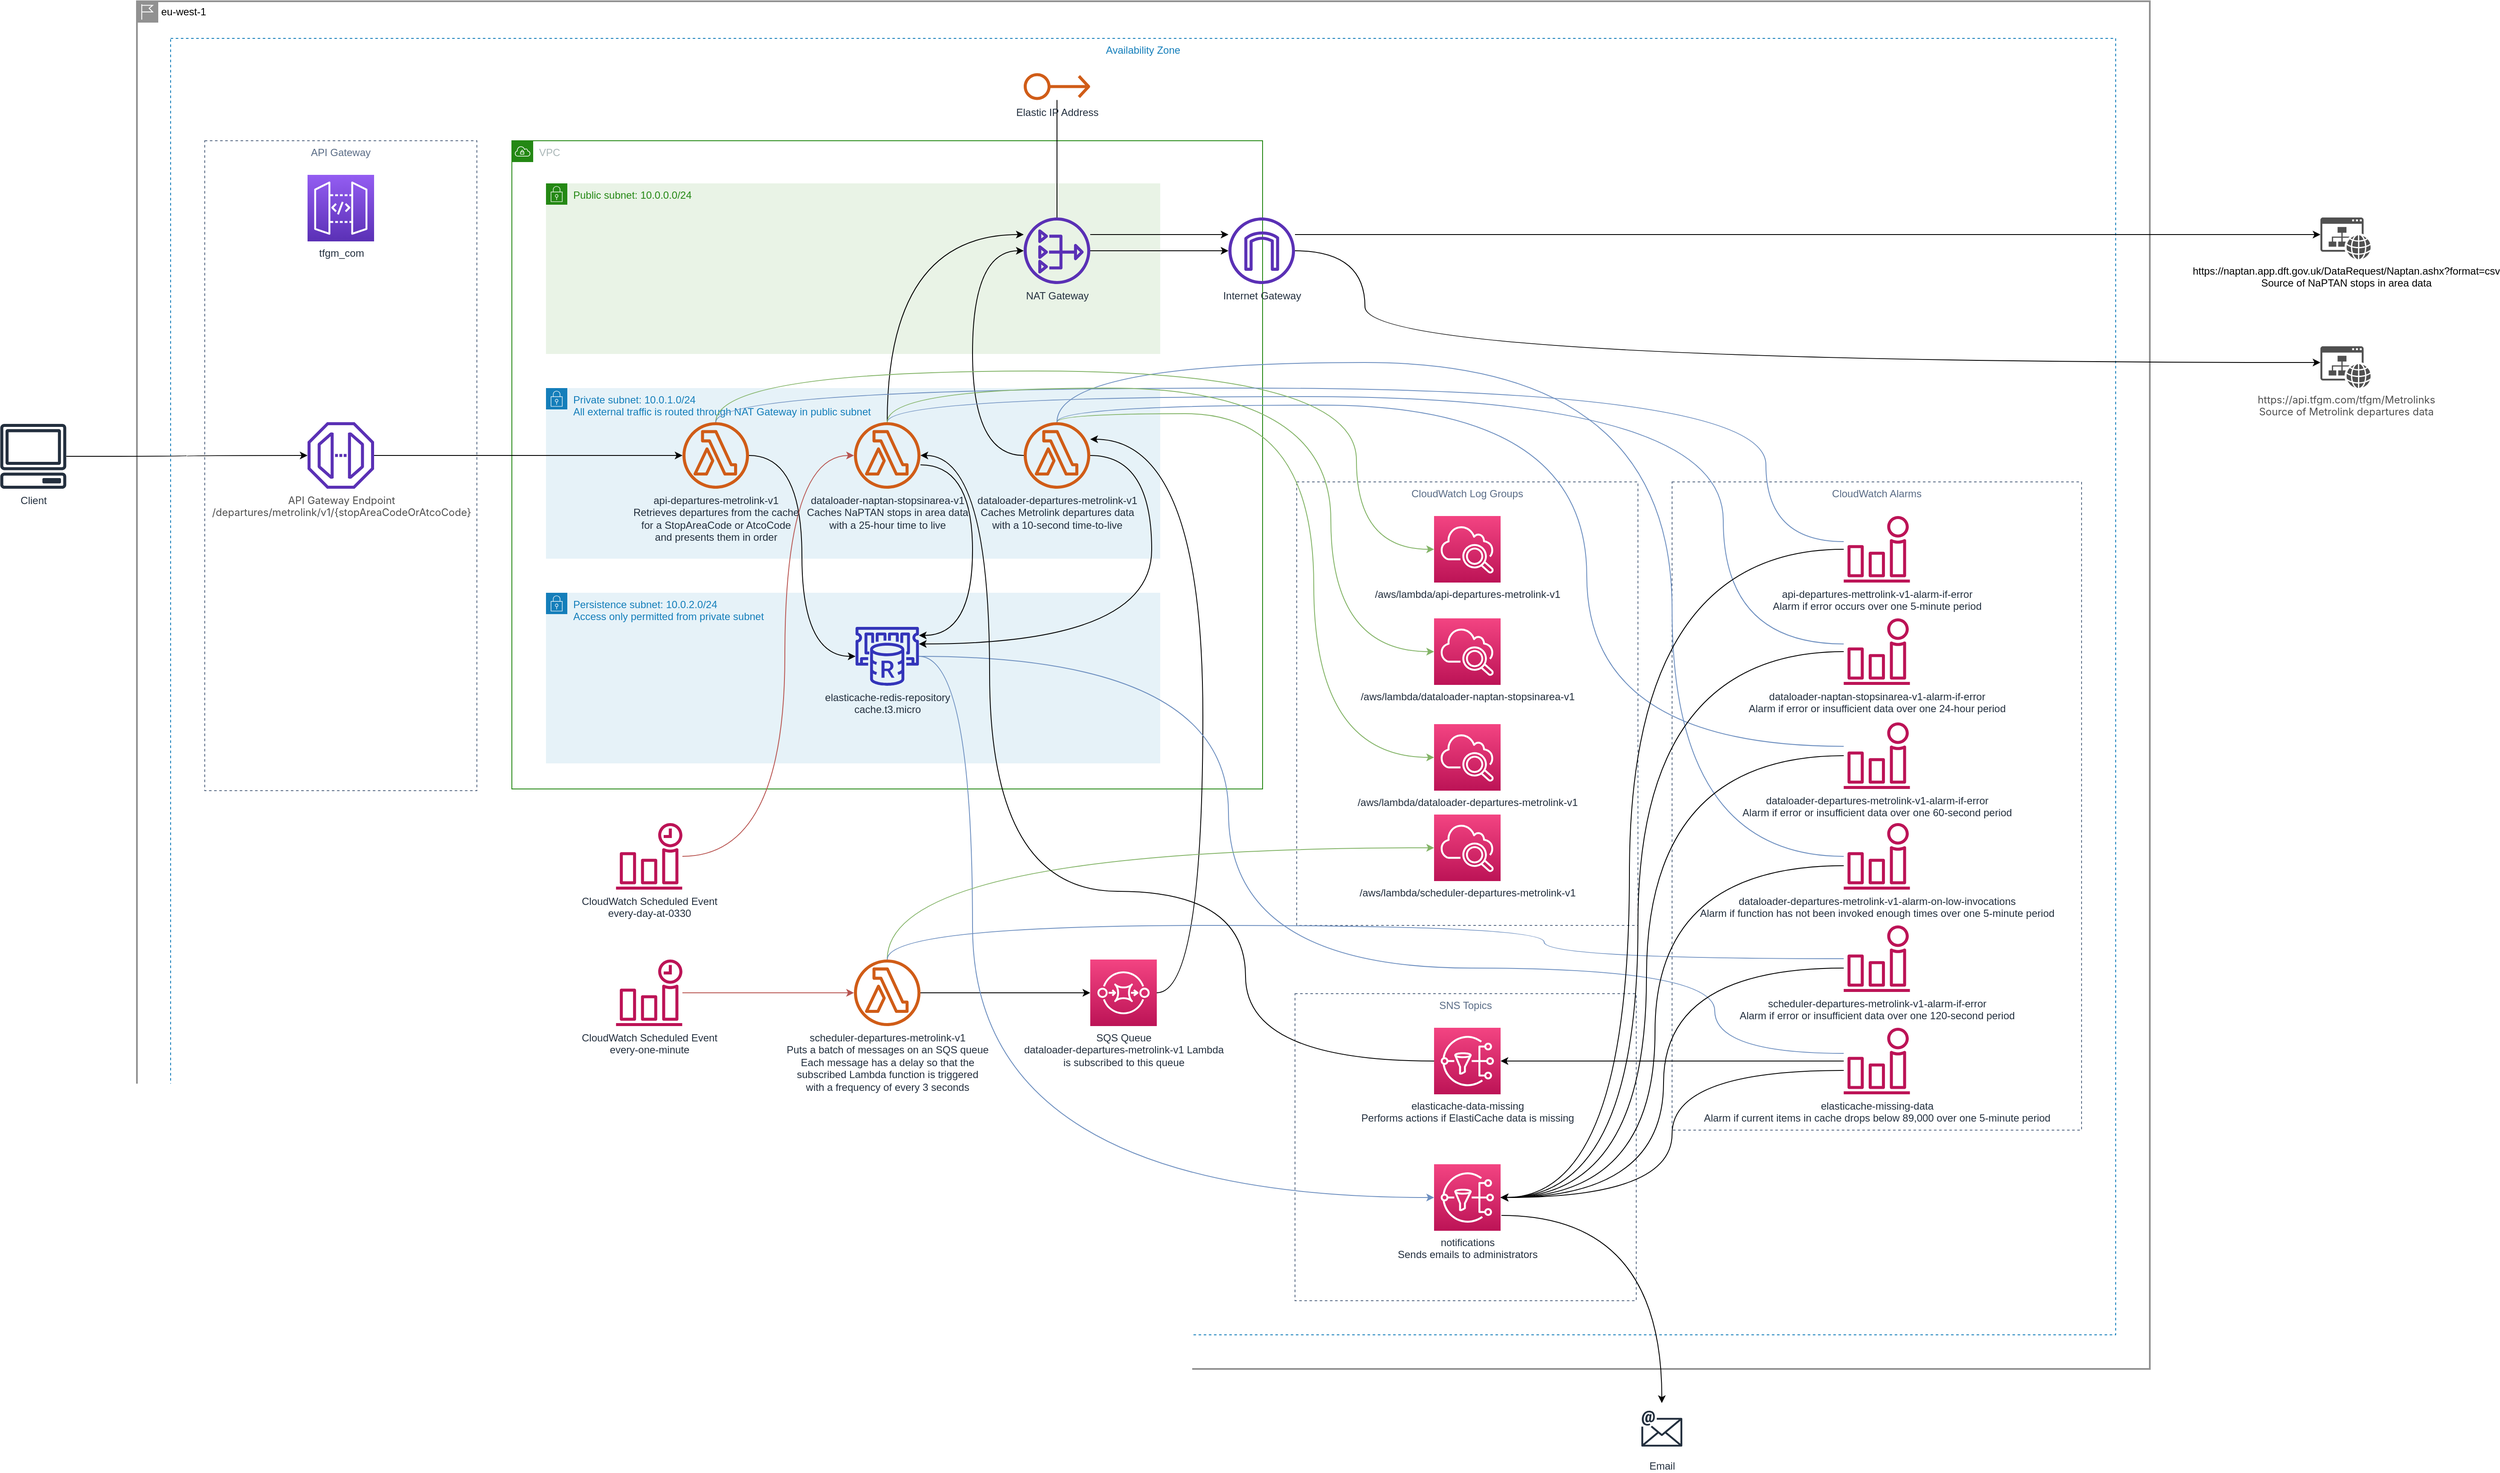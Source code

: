 <mxfile version="14.5.1" type="device"><diagram id="eY77SnXUUZMTah6plZfZ" name="Page-1"><mxGraphModel dx="2596" dy="1640" grid="1" gridSize="10" guides="1" tooltips="1" connect="1" arrows="1" fold="1" page="1" pageScale="1" pageWidth="3300" pageHeight="4681" math="0" shadow="0"><root><mxCell id="0"/><mxCell id="1" parent="0"/><mxCell id="A-VF0CXPQUyqR3SN0NTs-31" value="eu-west-1" style="shape=mxgraph.ibm.box;prType=region;fontStyle=0;verticalAlign=top;align=left;spacingLeft=32;spacingTop=4;fillColor=none;rounded=0;whiteSpace=wrap;html=1;strokeColor=#919191;strokeWidth=2;dashed=0;container=1;spacing=-4;collapsible=0;expand=0;recursiveResize=0;" parent="1" vertex="1"><mxGeometry x="240.5" y="116.5" width="2359.5" height="1603.5" as="geometry"/></mxCell><mxCell id="A-VF0CXPQUyqR3SN0NTs-30" value="Availability Zone" style="fillColor=none;strokeColor=#147EBA;dashed=1;verticalAlign=top;fontStyle=0;fontColor=#147EBA;" parent="1" vertex="1"><mxGeometry x="280" y="160" width="2280" height="1520" as="geometry"/></mxCell><mxCell id="A-VF0CXPQUyqR3SN0NTs-12" value="SNS Topics" style="fillColor=none;strokeColor=#5A6C86;dashed=1;verticalAlign=top;fontStyle=0;fontColor=#5A6C86;" parent="1" vertex="1"><mxGeometry x="1598" y="1280" width="400" height="360" as="geometry"/></mxCell><mxCell id="A-VF0CXPQUyqR3SN0NTs-2" value="CloudWatch Alarms" style="fillColor=none;strokeColor=#5A6C86;dashed=1;verticalAlign=top;fontStyle=0;fontColor=#5A6C86;" parent="1" vertex="1"><mxGeometry x="2040" y="680" width="480" height="760" as="geometry"/></mxCell><mxCell id="w4c0toQWABeiGd1K06Dc-50" value="CloudWatch Log Groups" style="fillColor=none;strokeColor=#5A6C86;dashed=1;verticalAlign=top;fontStyle=0;fontColor=#5A6C86;" parent="1" vertex="1"><mxGeometry x="1600" y="680" width="400" height="520" as="geometry"/></mxCell><mxCell id="w4c0toQWABeiGd1K06Dc-1" value="VPC" style="points=[[0,0],[0.25,0],[0.5,0],[0.75,0],[1,0],[1,0.25],[1,0.5],[1,0.75],[1,1],[0.75,1],[0.5,1],[0.25,1],[0,1],[0,0.75],[0,0.5],[0,0.25]];outlineConnect=0;gradientColor=none;html=1;whiteSpace=wrap;fontSize=12;fontStyle=0;shape=mxgraph.aws4.group;grIcon=mxgraph.aws4.group_vpc;strokeColor=#248814;fillColor=none;verticalAlign=top;align=left;spacingLeft=30;fontColor=#AAB7B8;dashed=0;" parent="1" vertex="1"><mxGeometry x="680" y="280" width="880" height="760" as="geometry"/></mxCell><mxCell id="w4c0toQWABeiGd1K06Dc-2" value="Public subnet: 10.0.0.0/24" style="points=[[0,0],[0.25,0],[0.5,0],[0.75,0],[1,0],[1,0.25],[1,0.5],[1,0.75],[1,1],[0.75,1],[0.5,1],[0.25,1],[0,1],[0,0.75],[0,0.5],[0,0.25]];outlineConnect=0;gradientColor=none;html=1;whiteSpace=wrap;fontSize=12;fontStyle=0;shape=mxgraph.aws4.group;grIcon=mxgraph.aws4.group_security_group;grStroke=0;strokeColor=#248814;fillColor=#E9F3E6;verticalAlign=top;align=left;spacingLeft=30;fontColor=#248814;dashed=0;" parent="1" vertex="1"><mxGeometry x="720" y="330" width="720" height="200" as="geometry"/></mxCell><mxCell id="w4c0toQWABeiGd1K06Dc-3" value="Private subnet: 10.0.1.0/24&lt;br&gt;All external traffic is routed through NAT Gateway in public subnet" style="points=[[0,0],[0.25,0],[0.5,0],[0.75,0],[1,0],[1,0.25],[1,0.5],[1,0.75],[1,1],[0.75,1],[0.5,1],[0.25,1],[0,1],[0,0.75],[0,0.5],[0,0.25]];outlineConnect=0;gradientColor=none;html=1;whiteSpace=wrap;fontSize=12;fontStyle=0;shape=mxgraph.aws4.group;grIcon=mxgraph.aws4.group_security_group;grStroke=0;strokeColor=#147EBA;fillColor=#E6F2F8;verticalAlign=top;align=left;spacingLeft=30;fontColor=#147EBA;dashed=0;" parent="1" vertex="1"><mxGeometry x="720" y="570" width="720" height="200" as="geometry"/></mxCell><mxCell id="w4c0toQWABeiGd1K06Dc-4" value="Persistence subnet: 10.0.2.0/24&lt;br&gt;Access only permitted from private subnet" style="points=[[0,0],[0.25,0],[0.5,0],[0.75,0],[1,0],[1,0.25],[1,0.5],[1,0.75],[1,1],[0.75,1],[0.5,1],[0.25,1],[0,1],[0,0.75],[0,0.5],[0,0.25]];outlineConnect=0;gradientColor=none;html=1;whiteSpace=wrap;fontSize=12;fontStyle=0;shape=mxgraph.aws4.group;grIcon=mxgraph.aws4.group_security_group;grStroke=0;strokeColor=#147EBA;fillColor=#E6F2F8;verticalAlign=top;align=left;spacingLeft=30;fontColor=#147EBA;dashed=0;" parent="1" vertex="1"><mxGeometry x="720" y="810" width="720" height="200" as="geometry"/></mxCell><mxCell id="w4c0toQWABeiGd1K06Dc-27" style="edgeStyle=orthogonalEdgeStyle;curved=1;rounded=0;orthogonalLoop=1;jettySize=auto;html=1;startArrow=classic;startFill=1;endArrow=none;endFill=0;" parent="1" source="w4c0toQWABeiGd1K06Dc-7" target="w4c0toQWABeiGd1K06Dc-10" edge="1"><mxGeometry relative="1" as="geometry"><Array as="points"><mxPoint x="1020" y="885"/><mxPoint x="1020" y="649"/></Array></mxGeometry></mxCell><mxCell id="w4c0toQWABeiGd1K06Dc-39" value="API Gateway" style="fillColor=none;strokeColor=#5A6C86;dashed=1;verticalAlign=top;fontStyle=0;fontColor=#5A6C86;" parent="1" vertex="1"><mxGeometry x="320" y="280" width="319" height="762" as="geometry"/></mxCell><mxCell id="w4c0toQWABeiGd1K06Dc-32" style="edgeStyle=orthogonalEdgeStyle;rounded=0;orthogonalLoop=1;jettySize=auto;html=1;startArrow=none;startFill=0;endArrow=classic;endFill=1;curved=1;" parent="1" source="w4c0toQWABeiGd1K06Dc-5" target="w4c0toQWABeiGd1K06Dc-29" edge="1"><mxGeometry relative="1" as="geometry"><Array as="points"><mxPoint x="1640" y="390"/><mxPoint x="1640" y="390"/></Array></mxGeometry></mxCell><mxCell id="w4c0toQWABeiGd1K06Dc-20" style="edgeStyle=orthogonalEdgeStyle;rounded=0;orthogonalLoop=1;jettySize=auto;html=1;startArrow=none;startFill=0;endArrow=none;endFill=0;curved=1;" parent="1" source="w4c0toQWABeiGd1K06Dc-6" target="w4c0toQWABeiGd1K06Dc-19" edge="1"><mxGeometry relative="1" as="geometry"/></mxCell><mxCell id="w4c0toQWABeiGd1K06Dc-21" style="edgeStyle=orthogonalEdgeStyle;rounded=0;orthogonalLoop=1;jettySize=auto;html=1;startArrow=none;startFill=0;endArrow=classic;endFill=1;curved=1;" parent="1" source="w4c0toQWABeiGd1K06Dc-6" target="w4c0toQWABeiGd1K06Dc-5" edge="1"><mxGeometry relative="1" as="geometry"><Array as="points"><mxPoint x="1440" y="390"/><mxPoint x="1440" y="390"/></Array></mxGeometry></mxCell><mxCell id="w4c0toQWABeiGd1K06Dc-25" style="edgeStyle=orthogonalEdgeStyle;curved=1;rounded=0;orthogonalLoop=1;jettySize=auto;html=1;startArrow=classic;startFill=1;endArrow=none;endFill=0;" parent="1" source="w4c0toQWABeiGd1K06Dc-6" target="w4c0toQWABeiGd1K06Dc-9" edge="1"><mxGeometry relative="1" as="geometry"><Array as="points"><mxPoint x="1120" y="390"/></Array></mxGeometry></mxCell><mxCell id="w4c0toQWABeiGd1K06Dc-35" style="edgeStyle=orthogonalEdgeStyle;curved=1;rounded=0;orthogonalLoop=1;jettySize=auto;html=1;startArrow=none;startFill=0;endArrow=classic;endFill=1;" parent="1" source="w4c0toQWABeiGd1K06Dc-6" target="w4c0toQWABeiGd1K06Dc-5" edge="1"><mxGeometry relative="1" as="geometry"/></mxCell><mxCell id="w4c0toQWABeiGd1K06Dc-26" style="edgeStyle=orthogonalEdgeStyle;curved=1;rounded=0;orthogonalLoop=1;jettySize=auto;html=1;startArrow=classic;startFill=1;endArrow=none;endFill=0;" parent="1" source="w4c0toQWABeiGd1K06Dc-7" target="w4c0toQWABeiGd1K06Dc-8" edge="1"><mxGeometry relative="1" as="geometry"><Array as="points"><mxPoint x="1430" y="870"/><mxPoint x="1430" y="649"/></Array></mxGeometry></mxCell><mxCell id="w4c0toQWABeiGd1K06Dc-28" style="edgeStyle=orthogonalEdgeStyle;curved=1;rounded=0;orthogonalLoop=1;jettySize=auto;html=1;startArrow=classic;startFill=1;endArrow=none;endFill=0;" parent="1" source="w4c0toQWABeiGd1K06Dc-7" target="w4c0toQWABeiGd1K06Dc-9" edge="1"><mxGeometry relative="1" as="geometry"><Array as="points"><mxPoint x="1220" y="860"/><mxPoint x="1220" y="660"/></Array></mxGeometry></mxCell><mxCell id="w4c0toQWABeiGd1K06Dc-24" style="edgeStyle=orthogonalEdgeStyle;rounded=0;orthogonalLoop=1;jettySize=auto;html=1;startArrow=none;startFill=0;endArrow=classic;endFill=1;elbow=vertical;curved=1;" parent="1" source="w4c0toQWABeiGd1K06Dc-8" target="w4c0toQWABeiGd1K06Dc-6" edge="1"><mxGeometry relative="1" as="geometry"><Array as="points"><mxPoint x="1220" y="649"/><mxPoint x="1220" y="409"/></Array></mxGeometry></mxCell><mxCell id="w4c0toQWABeiGd1K06Dc-38" style="edgeStyle=orthogonalEdgeStyle;curved=1;rounded=0;orthogonalLoop=1;jettySize=auto;html=1;startArrow=none;startFill=0;endArrow=classic;endFill=1;" parent="1" source="w4c0toQWABeiGd1K06Dc-17" target="w4c0toQWABeiGd1K06Dc-10" edge="1"><mxGeometry relative="1" as="geometry"/></mxCell><mxCell id="w4c0toQWABeiGd1K06Dc-34" style="edgeStyle=orthogonalEdgeStyle;curved=1;rounded=0;orthogonalLoop=1;jettySize=auto;html=1;startArrow=classic;startFill=1;endArrow=none;endFill=0;" parent="1" source="w4c0toQWABeiGd1K06Dc-30" target="w4c0toQWABeiGd1K06Dc-5" edge="1"><mxGeometry relative="1" as="geometry"><Array as="points"><mxPoint x="1680" y="540"/><mxPoint x="1680" y="409"/></Array></mxGeometry></mxCell><mxCell id="w4c0toQWABeiGd1K06Dc-37" style="edgeStyle=orthogonalEdgeStyle;curved=1;rounded=0;orthogonalLoop=1;jettySize=auto;html=1;startArrow=none;startFill=0;endArrow=classic;endFill=1;" parent="1" source="w4c0toQWABeiGd1K06Dc-36" target="w4c0toQWABeiGd1K06Dc-17" edge="1"><mxGeometry relative="1" as="geometry"/></mxCell><mxCell id="w4c0toQWABeiGd1K06Dc-42" style="edgeStyle=orthogonalEdgeStyle;curved=1;rounded=0;orthogonalLoop=1;jettySize=auto;html=1;startArrow=none;startFill=0;endArrow=classic;endFill=1;fillColor=#f8cecc;strokeColor=#b85450;" parent="1" source="w4c0toQWABeiGd1K06Dc-41" target="w4c0toQWABeiGd1K06Dc-9" edge="1"><mxGeometry relative="1" as="geometry"><mxPoint x="1030" y="1080" as="targetPoint"/><Array as="points"><mxPoint x="1000" y="1119"/><mxPoint x="1000" y="649"/></Array></mxGeometry></mxCell><mxCell id="w4c0toQWABeiGd1K06Dc-47" style="edgeStyle=orthogonalEdgeStyle;curved=1;rounded=0;orthogonalLoop=1;jettySize=auto;html=1;startArrow=none;startFill=0;endArrow=classic;endFill=1;fillColor=#f8cecc;strokeColor=#b85450;" parent="1" source="w4c0toQWABeiGd1K06Dc-43" target="w4c0toQWABeiGd1K06Dc-44" edge="1"><mxGeometry relative="1" as="geometry"/></mxCell><mxCell id="w4c0toQWABeiGd1K06Dc-48" style="edgeStyle=orthogonalEdgeStyle;curved=1;rounded=0;orthogonalLoop=1;jettySize=auto;html=1;startArrow=none;startFill=0;endArrow=classic;endFill=1;" parent="1" source="w4c0toQWABeiGd1K06Dc-44" target="w4c0toQWABeiGd1K06Dc-45" edge="1"><mxGeometry relative="1" as="geometry"><Array as="points"><mxPoint x="1230" y="1279"/><mxPoint x="1230" y="1279"/></Array></mxGeometry></mxCell><mxCell id="w4c0toQWABeiGd1K06Dc-46" style="edgeStyle=orthogonalEdgeStyle;curved=1;rounded=0;orthogonalLoop=1;jettySize=auto;html=1;startArrow=none;startFill=0;endArrow=classic;endFill=1;" parent="1" source="w4c0toQWABeiGd1K06Dc-45" target="w4c0toQWABeiGd1K06Dc-8" edge="1"><mxGeometry relative="1" as="geometry"><Array as="points"><mxPoint x="1490" y="1279"/><mxPoint x="1490" y="630"/></Array></mxGeometry></mxCell><mxCell id="w4c0toQWABeiGd1K06Dc-5" value="Internet Gateway" style="outlineConnect=0;fontColor=#232F3E;gradientColor=none;fillColor=#5A30B5;strokeColor=none;dashed=0;verticalLabelPosition=bottom;verticalAlign=top;align=center;html=1;fontSize=12;fontStyle=0;aspect=fixed;pointerEvents=1;shape=mxgraph.aws4.internet_gateway;" parent="1" vertex="1"><mxGeometry x="1520" y="370" width="78" height="78" as="geometry"/></mxCell><mxCell id="w4c0toQWABeiGd1K06Dc-6" value="NAT Gateway" style="outlineConnect=0;fontColor=#232F3E;gradientColor=none;fillColor=#5A30B5;strokeColor=none;dashed=0;verticalLabelPosition=bottom;verticalAlign=top;align=center;html=1;fontSize=12;fontStyle=0;aspect=fixed;pointerEvents=1;shape=mxgraph.aws4.nat_gateway;" parent="1" vertex="1"><mxGeometry x="1280" y="370" width="78" height="78" as="geometry"/></mxCell><mxCell id="A-VF0CXPQUyqR3SN0NTs-14" style="edgeStyle=orthogonalEdgeStyle;rounded=0;orthogonalLoop=1;jettySize=auto;html=1;curved=1;fillColor=#dae8fc;strokeColor=#6c8ebf;endArrow=none;endFill=0;" parent="1" source="w4c0toQWABeiGd1K06Dc-7" target="A-VF0CXPQUyqR3SN0NTs-9" edge="1"><mxGeometry relative="1" as="geometry"><Array as="points"><mxPoint x="1520" y="885"/><mxPoint x="1520" y="1250"/><mxPoint x="2090" y="1250"/><mxPoint x="2090" y="1350"/></Array></mxGeometry></mxCell><mxCell id="A-VF0CXPQUyqR3SN0NTs-16" style="edgeStyle=orthogonalEdgeStyle;curved=1;rounded=0;orthogonalLoop=1;jettySize=auto;html=1;entryX=0;entryY=0.5;entryDx=0;entryDy=0;entryPerimeter=0;endArrow=classic;endFill=1;fillColor=#dae8fc;strokeColor=#6c8ebf;" parent="1" source="w4c0toQWABeiGd1K06Dc-7" target="A-VF0CXPQUyqR3SN0NTs-10" edge="1"><mxGeometry relative="1" as="geometry"><Array as="points"><mxPoint x="1220" y="885"/><mxPoint x="1220" y="1519"/></Array></mxGeometry></mxCell><mxCell id="w4c0toQWABeiGd1K06Dc-7" value="elasticache-redis-repository&lt;br&gt;cache.t3.micro" style="outlineConnect=0;fontColor=#232F3E;gradientColor=none;fillColor=#3334B9;strokeColor=none;dashed=0;verticalLabelPosition=bottom;verticalAlign=top;align=center;html=1;fontSize=12;fontStyle=0;aspect=fixed;pointerEvents=1;shape=mxgraph.aws4.elasticache_for_redis;" parent="1" vertex="1"><mxGeometry x="1081" y="850" width="78" height="69" as="geometry"/></mxCell><mxCell id="w4c0toQWABeiGd1K06Dc-60" style="edgeStyle=orthogonalEdgeStyle;curved=1;rounded=0;orthogonalLoop=1;jettySize=auto;html=1;entryX=0;entryY=0.5;entryDx=0;entryDy=0;entryPerimeter=0;startArrow=none;startFill=0;endArrow=classic;endFill=1;fillColor=#d5e8d4;strokeColor=#82b366;" parent="1" source="w4c0toQWABeiGd1K06Dc-8" target="w4c0toQWABeiGd1K06Dc-51" edge="1"><mxGeometry relative="1" as="geometry"><Array as="points"><mxPoint x="1319" y="600"/><mxPoint x="1620" y="600"/><mxPoint x="1620" y="1003"/></Array></mxGeometry></mxCell><mxCell id="A-VF0CXPQUyqR3SN0NTs-27" style="edgeStyle=orthogonalEdgeStyle;curved=1;rounded=0;orthogonalLoop=1;jettySize=auto;html=1;endArrow=none;endFill=0;fillColor=#dae8fc;strokeColor=#6c8ebf;" parent="1" source="w4c0toQWABeiGd1K06Dc-8" target="A-VF0CXPQUyqR3SN0NTs-5" edge="1"><mxGeometry relative="1" as="geometry"><Array as="points"><mxPoint x="1319" y="590"/><mxPoint x="1940" y="590"/><mxPoint x="1940" y="990"/></Array></mxGeometry></mxCell><mxCell id="Ze8u_LFWX4JfIaXzcNpu-6" style="edgeStyle=orthogonalEdgeStyle;rounded=0;orthogonalLoop=1;jettySize=auto;html=1;endArrow=none;endFill=0;curved=1;fillColor=#dae8fc;strokeColor=#6c8ebf;" edge="1" parent="1" source="w4c0toQWABeiGd1K06Dc-8" target="Ze8u_LFWX4JfIaXzcNpu-3"><mxGeometry relative="1" as="geometry"><Array as="points"><mxPoint x="1319" y="540"/><mxPoint x="2040" y="540"/><mxPoint x="2040" y="1119"/></Array></mxGeometry></mxCell><mxCell id="w4c0toQWABeiGd1K06Dc-8" value="dataloader-departures-metrolink-v1&lt;br&gt;Caches Metrolink departures data&lt;br&gt;with a 10-second time-to-live" style="outlineConnect=0;fontColor=#232F3E;gradientColor=none;fillColor=#D05C17;strokeColor=none;dashed=0;verticalLabelPosition=bottom;verticalAlign=top;align=center;html=1;fontSize=12;fontStyle=0;aspect=fixed;pointerEvents=1;shape=mxgraph.aws4.lambda_function;" parent="1" vertex="1"><mxGeometry x="1280" y="610" width="78" height="78" as="geometry"/></mxCell><mxCell id="A-VF0CXPQUyqR3SN0NTs-28" style="edgeStyle=orthogonalEdgeStyle;curved=1;rounded=0;orthogonalLoop=1;jettySize=auto;html=1;endArrow=none;endFill=0;fillColor=#dae8fc;strokeColor=#6c8ebf;" parent="1" source="w4c0toQWABeiGd1K06Dc-9" target="A-VF0CXPQUyqR3SN0NTs-4" edge="1"><mxGeometry relative="1" as="geometry"><Array as="points"><mxPoint x="1120" y="580"/><mxPoint x="2100" y="580"/><mxPoint x="2100" y="870"/></Array></mxGeometry></mxCell><mxCell id="w4c0toQWABeiGd1K06Dc-9" value="dataloader-naptan-stopsinarea-v1&lt;br&gt;Caches NaPTAN stops in area data&lt;br&gt;with a 25-hour time to live" style="outlineConnect=0;fontColor=#232F3E;gradientColor=none;fillColor=#D05C17;strokeColor=none;dashed=0;verticalLabelPosition=bottom;verticalAlign=top;align=center;html=1;fontSize=12;fontStyle=0;aspect=fixed;pointerEvents=1;shape=mxgraph.aws4.lambda_function;" parent="1" vertex="1"><mxGeometry x="1081" y="610" width="78" height="78" as="geometry"/></mxCell><mxCell id="w4c0toQWABeiGd1K06Dc-55" style="edgeStyle=orthogonalEdgeStyle;curved=1;rounded=0;orthogonalLoop=1;jettySize=auto;html=1;entryX=0;entryY=0.5;entryDx=0;entryDy=0;entryPerimeter=0;startArrow=none;startFill=0;endArrow=classic;endFill=1;fillColor=#d5e8d4;strokeColor=#82b366;" parent="1" source="w4c0toQWABeiGd1K06Dc-10" target="w4c0toQWABeiGd1K06Dc-54" edge="1"><mxGeometry relative="1" as="geometry"><Array as="points"><mxPoint x="919" y="550"/><mxPoint x="1670" y="550"/><mxPoint x="1670" y="759"/></Array></mxGeometry></mxCell><mxCell id="A-VF0CXPQUyqR3SN0NTs-29" style="edgeStyle=orthogonalEdgeStyle;curved=1;rounded=0;orthogonalLoop=1;jettySize=auto;html=1;endArrow=none;endFill=0;fillColor=#dae8fc;strokeColor=#6c8ebf;" parent="1" source="w4c0toQWABeiGd1K06Dc-10" target="A-VF0CXPQUyqR3SN0NTs-3" edge="1"><mxGeometry relative="1" as="geometry"><Array as="points"><mxPoint x="919" y="570"/><mxPoint x="2150" y="570"/><mxPoint x="2150" y="750"/></Array></mxGeometry></mxCell><object label="api-departures-metrolink-v1&lt;br&gt;Retrieves departures from the cache&lt;br&gt;for a StopAreaCode or AtcoCode&lt;br&gt;and presents them in order" link="data:page/id,PvN_AfMkpWNzBibIBH5q" id="w4c0toQWABeiGd1K06Dc-10"><mxCell style="outlineConnect=0;fontColor=#232F3E;gradientColor=none;fillColor=#D05C17;strokeColor=none;dashed=0;verticalLabelPosition=bottom;verticalAlign=top;align=center;html=1;fontSize=12;fontStyle=0;aspect=fixed;pointerEvents=1;shape=mxgraph.aws4.lambda_function;" parent="1" vertex="1"><mxGeometry x="880" y="610" width="78" height="78" as="geometry"/></mxCell></object><mxCell id="w4c0toQWABeiGd1K06Dc-14" value="tfgm_com" style="points=[[0,0,0],[0.25,0,0],[0.5,0,0],[0.75,0,0],[1,0,0],[0,1,0],[0.25,1,0],[0.5,1,0],[0.75,1,0],[1,1,0],[0,0.25,0],[0,0.5,0],[0,0.75,0],[1,0.25,0],[1,0.5,0],[1,0.75,0]];outlineConnect=0;fontColor=#232F3E;gradientColor=#945DF2;gradientDirection=north;fillColor=#5A30B5;strokeColor=#ffffff;dashed=0;verticalLabelPosition=bottom;verticalAlign=top;align=center;html=1;fontSize=12;fontStyle=0;aspect=fixed;shape=mxgraph.aws4.resourceIcon;resIcon=mxgraph.aws4.api_gateway;" parent="1" vertex="1"><mxGeometry x="440.5" y="320" width="78" height="78" as="geometry"/></mxCell><mxCell id="w4c0toQWABeiGd1K06Dc-17" value="&lt;span style=&quot;color: rgb(80 , 80 , 80) ; font-family: &amp;#34;inter&amp;#34; , &amp;#34;opensans&amp;#34; , &amp;#34;helvetica&amp;#34; , &amp;#34;arial&amp;#34; , sans-serif ; text-align: left ; background-color: rgb(255 , 255 , 255)&quot;&gt;API Gateway Endpoint&lt;br&gt;/departures/metrolink/v1/{stopAreaCodeOrAtcoCode}&lt;/span&gt;" style="outlineConnect=0;fontColor=#232F3E;gradientColor=none;fillColor=#5A30B5;strokeColor=none;dashed=0;verticalLabelPosition=bottom;verticalAlign=top;align=center;html=1;fontSize=12;fontStyle=0;aspect=fixed;pointerEvents=1;shape=mxgraph.aws4.endpoint;" parent="1" vertex="1"><mxGeometry x="440.5" y="610" width="78" height="78" as="geometry"/></mxCell><mxCell id="w4c0toQWABeiGd1K06Dc-19" value="Elastic IP Address" style="outlineConnect=0;fontColor=#232F3E;gradientColor=none;fillColor=#D05C17;strokeColor=none;dashed=0;verticalLabelPosition=bottom;verticalAlign=top;align=center;html=1;fontSize=12;fontStyle=0;aspect=fixed;pointerEvents=1;shape=mxgraph.aws4.elastic_ip_address;" parent="1" vertex="1"><mxGeometry x="1280" y="200" width="78" height="33" as="geometry"/></mxCell><mxCell id="w4c0toQWABeiGd1K06Dc-29" value="https://naptan.app.dft.gov.uk/DataRequest/Naptan.ashx?format=csv&lt;br&gt;Source of NaPTAN stops in area data" style="pointerEvents=1;shadow=0;dashed=0;html=1;strokeColor=none;fillColor=#505050;labelPosition=center;verticalLabelPosition=bottom;verticalAlign=top;outlineConnect=0;align=center;shape=mxgraph.office.concepts.website;" parent="1" vertex="1"><mxGeometry x="2800" y="370" width="59" height="49" as="geometry"/></mxCell><mxCell id="w4c0toQWABeiGd1K06Dc-30" value="&lt;span style=&quot;color: rgb(80 , 80 , 80) ; font-family: &amp;#34;inter&amp;#34; , &amp;#34;opensans&amp;#34; , &amp;#34;helvetica&amp;#34; , &amp;#34;arial&amp;#34; , sans-serif ; text-align: left ; background-color: rgb(255 , 255 , 255)&quot;&gt;https://api.tfgm.com/tfgm/Metrolinks&lt;br&gt;Source of Metrolink departures data&lt;br&gt;&lt;/span&gt;" style="pointerEvents=1;shadow=0;dashed=0;html=1;strokeColor=none;fillColor=#505050;labelPosition=center;verticalLabelPosition=bottom;verticalAlign=top;outlineConnect=0;align=center;shape=mxgraph.office.concepts.website;" parent="1" vertex="1"><mxGeometry x="2800" y="521" width="59" height="49" as="geometry"/></mxCell><mxCell id="w4c0toQWABeiGd1K06Dc-36" value="Client" style="outlineConnect=0;fontColor=#232F3E;gradientColor=none;fillColor=#232F3E;strokeColor=none;dashed=0;verticalLabelPosition=bottom;verticalAlign=top;align=center;html=1;fontSize=12;fontStyle=0;aspect=fixed;pointerEvents=1;shape=mxgraph.aws4.client;" parent="1" vertex="1"><mxGeometry x="80" y="612" width="78" height="76" as="geometry"/></mxCell><mxCell id="w4c0toQWABeiGd1K06Dc-41" value="CloudWatch Scheduled Event&lt;br&gt;every-day-at-0330" style="outlineConnect=0;fontColor=#232F3E;gradientColor=none;fillColor=#BC1356;strokeColor=none;dashed=0;verticalLabelPosition=bottom;verticalAlign=top;align=center;html=1;fontSize=12;fontStyle=0;aspect=fixed;pointerEvents=1;shape=mxgraph.aws4.event_time_based;" parent="1" vertex="1"><mxGeometry x="802" y="1080" width="78" height="78" as="geometry"/></mxCell><mxCell id="w4c0toQWABeiGd1K06Dc-43" value="CloudWatch Scheduled Event&lt;br&gt;every-one-minute" style="outlineConnect=0;fontColor=#232F3E;gradientColor=none;fillColor=#BC1356;strokeColor=none;dashed=0;verticalLabelPosition=bottom;verticalAlign=top;align=center;html=1;fontSize=12;fontStyle=0;aspect=fixed;pointerEvents=1;shape=mxgraph.aws4.event_time_based;" parent="1" vertex="1"><mxGeometry x="802" y="1240" width="78" height="78" as="geometry"/></mxCell><mxCell id="w4c0toQWABeiGd1K06Dc-58" style="edgeStyle=orthogonalEdgeStyle;curved=1;rounded=0;orthogonalLoop=1;jettySize=auto;html=1;entryX=0;entryY=0.5;entryDx=0;entryDy=0;entryPerimeter=0;startArrow=none;startFill=0;endArrow=classic;endFill=1;fillColor=#d5e8d4;strokeColor=#82b366;" parent="1" source="w4c0toQWABeiGd1K06Dc-44" target="w4c0toQWABeiGd1K06Dc-53" edge="1"><mxGeometry relative="1" as="geometry"><Array as="points"><mxPoint x="1120" y="1109"/></Array></mxGeometry></mxCell><mxCell id="A-VF0CXPQUyqR3SN0NTs-26" style="edgeStyle=orthogonalEdgeStyle;curved=1;rounded=0;orthogonalLoop=1;jettySize=auto;html=1;endArrow=none;endFill=0;fillColor=#dae8fc;strokeColor=#6c8ebf;" parent="1" source="w4c0toQWABeiGd1K06Dc-44" target="A-VF0CXPQUyqR3SN0NTs-7" edge="1"><mxGeometry relative="1" as="geometry"><Array as="points"><mxPoint x="1120" y="1200"/><mxPoint x="1890" y="1200"/><mxPoint x="1890" y="1239"/></Array><mxPoint x="2230" y="1240" as="targetPoint"/></mxGeometry></mxCell><mxCell id="w4c0toQWABeiGd1K06Dc-44" value="scheduler-departures-metrolink-v1&lt;br&gt;Puts a batch of messages on an SQS queue&lt;br&gt;Each message has a delay so that the&lt;br&gt;subscribed Lambda function is triggered&lt;br&gt;with a frequency of every 3 seconds" style="outlineConnect=0;fontColor=#232F3E;gradientColor=none;fillColor=#D05C17;strokeColor=none;dashed=0;verticalLabelPosition=bottom;verticalAlign=top;align=center;html=1;fontSize=12;fontStyle=0;aspect=fixed;pointerEvents=1;shape=mxgraph.aws4.lambda_function;" parent="1" vertex="1"><mxGeometry x="1081" y="1240" width="78" height="78" as="geometry"/></mxCell><mxCell id="w4c0toQWABeiGd1K06Dc-45" value="SQS Queue&lt;br&gt;dataloader-departures-metrolink-v1 Lambda&lt;br&gt;is subscribed to this queue" style="points=[[0,0,0],[0.25,0,0],[0.5,0,0],[0.75,0,0],[1,0,0],[0,1,0],[0.25,1,0],[0.5,1,0],[0.75,1,0],[1,1,0],[0,0.25,0],[0,0.5,0],[0,0.75,0],[1,0.25,0],[1,0.5,0],[1,0.75,0]];outlineConnect=0;fontColor=#232F3E;gradientColor=#F34482;gradientDirection=north;fillColor=#BC1356;strokeColor=#ffffff;dashed=0;verticalLabelPosition=bottom;verticalAlign=top;align=center;html=1;fontSize=12;fontStyle=0;aspect=fixed;shape=mxgraph.aws4.resourceIcon;resIcon=mxgraph.aws4.sqs;" parent="1" vertex="1"><mxGeometry x="1358" y="1240" width="78" height="78" as="geometry"/></mxCell><mxCell id="w4c0toQWABeiGd1K06Dc-52" value="/aws/lambda/dataloader-naptan-stopsinarea-v1" style="points=[[0,0,0],[0.25,0,0],[0.5,0,0],[0.75,0,0],[1,0,0],[0,1,0],[0.25,1,0],[0.5,1,0],[0.75,1,0],[1,1,0],[0,0.25,0],[0,0.5,0],[0,0.75,0],[1,0.25,0],[1,0.5,0],[1,0.75,0]];points=[[0,0,0],[0.25,0,0],[0.5,0,0],[0.75,0,0],[1,0,0],[0,1,0],[0.25,1,0],[0.5,1,0],[0.75,1,0],[1,1,0],[0,0.25,0],[0,0.5,0],[0,0.75,0],[1,0.25,0],[1,0.5,0],[1,0.75,0]];outlineConnect=0;fontColor=#232F3E;gradientColor=#F34482;gradientDirection=north;fillColor=#BC1356;strokeColor=#ffffff;dashed=0;verticalLabelPosition=bottom;verticalAlign=top;align=center;html=1;fontSize=12;fontStyle=0;aspect=fixed;shape=mxgraph.aws4.resourceIcon;resIcon=mxgraph.aws4.cloudwatch_2;" parent="1" vertex="1"><mxGeometry x="1761" y="840" width="78" height="78" as="geometry"/></mxCell><mxCell id="w4c0toQWABeiGd1K06Dc-53" value="/aws/lambda/scheduler-departures-metrolink-v1" style="points=[[0,0,0],[0.25,0,0],[0.5,0,0],[0.75,0,0],[1,0,0],[0,1,0],[0.25,1,0],[0.5,1,0],[0.75,1,0],[1,1,0],[0,0.25,0],[0,0.5,0],[0,0.75,0],[1,0.25,0],[1,0.5,0],[1,0.75,0]];points=[[0,0,0],[0.25,0,0],[0.5,0,0],[0.75,0,0],[1,0,0],[0,1,0],[0.25,1,0],[0.5,1,0],[0.75,1,0],[1,1,0],[0,0.25,0],[0,0.5,0],[0,0.75,0],[1,0.25,0],[1,0.5,0],[1,0.75,0]];outlineConnect=0;fontColor=#232F3E;gradientColor=#F34482;gradientDirection=north;fillColor=#BC1356;strokeColor=#ffffff;dashed=0;verticalLabelPosition=bottom;verticalAlign=top;align=center;html=1;fontSize=12;fontStyle=0;aspect=fixed;shape=mxgraph.aws4.resourceIcon;resIcon=mxgraph.aws4.cloudwatch_2;" parent="1" vertex="1"><mxGeometry x="1761" y="1070" width="78" height="78" as="geometry"/></mxCell><mxCell id="w4c0toQWABeiGd1K06Dc-54" value="/aws/lambda/api-departures-metrolink-v1" style="points=[[0,0,0],[0.25,0,0],[0.5,0,0],[0.75,0,0],[1,0,0],[0,1,0],[0.25,1,0],[0.5,1,0],[0.75,1,0],[1,1,0],[0,0.25,0],[0,0.5,0],[0,0.75,0],[1,0.25,0],[1,0.5,0],[1,0.75,0]];points=[[0,0,0],[0.25,0,0],[0.5,0,0],[0.75,0,0],[1,0,0],[0,1,0],[0.25,1,0],[0.5,1,0],[0.75,1,0],[1,1,0],[0,0.25,0],[0,0.5,0],[0,0.75,0],[1,0.25,0],[1,0.5,0],[1,0.75,0]];outlineConnect=0;fontColor=#232F3E;gradientColor=#F34482;gradientDirection=north;fillColor=#BC1356;strokeColor=#ffffff;dashed=0;verticalLabelPosition=bottom;verticalAlign=top;align=center;html=1;fontSize=12;fontStyle=0;aspect=fixed;shape=mxgraph.aws4.resourceIcon;resIcon=mxgraph.aws4.cloudwatch_2;" parent="1" vertex="1"><mxGeometry x="1761" y="720" width="78" height="78" as="geometry"/></mxCell><mxCell id="w4c0toQWABeiGd1K06Dc-51" value="/aws/lambda/dataloader-departures-metrolink-v1" style="points=[[0,0,0],[0.25,0,0],[0.5,0,0],[0.75,0,0],[1,0,0],[0,1,0],[0.25,1,0],[0.5,1,0],[0.75,1,0],[1,1,0],[0,0.25,0],[0,0.5,0],[0,0.75,0],[1,0.25,0],[1,0.5,0],[1,0.75,0]];points=[[0,0,0],[0.25,0,0],[0.5,0,0],[0.75,0,0],[1,0,0],[0,1,0],[0.25,1,0],[0.5,1,0],[0.75,1,0],[1,1,0],[0,0.25,0],[0,0.5,0],[0,0.75,0],[1,0.25,0],[1,0.5,0],[1,0.75,0]];outlineConnect=0;fontColor=#232F3E;gradientColor=#F34482;gradientDirection=north;fillColor=#BC1356;strokeColor=#ffffff;dashed=0;verticalLabelPosition=bottom;verticalAlign=top;align=center;html=1;fontSize=12;fontStyle=0;aspect=fixed;shape=mxgraph.aws4.resourceIcon;resIcon=mxgraph.aws4.cloudwatch_2;" parent="1" vertex="1"><mxGeometry x="1761" y="964" width="78" height="78" as="geometry"/></mxCell><mxCell id="w4c0toQWABeiGd1K06Dc-59" style="edgeStyle=orthogonalEdgeStyle;curved=1;rounded=0;orthogonalLoop=1;jettySize=auto;html=1;entryX=0;entryY=0.5;entryDx=0;entryDy=0;entryPerimeter=0;startArrow=none;startFill=0;endArrow=classic;endFill=1;fillColor=#d5e8d4;strokeColor=#82b366;" parent="1" source="w4c0toQWABeiGd1K06Dc-9" target="w4c0toQWABeiGd1K06Dc-52" edge="1"><mxGeometry relative="1" as="geometry"><mxPoint x="1120.0" y="610.0" as="sourcePoint"/><mxPoint x="1910" y="859.0" as="targetPoint"/><Array as="points"><mxPoint x="1120" y="570"/><mxPoint x="1640" y="570"/><mxPoint x="1640" y="879"/></Array></mxGeometry></mxCell><mxCell id="A-VF0CXPQUyqR3SN0NTs-25" style="edgeStyle=orthogonalEdgeStyle;curved=1;rounded=0;orthogonalLoop=1;jettySize=auto;html=1;entryX=1;entryY=0.5;entryDx=0;entryDy=0;entryPerimeter=0;endArrow=classic;endFill=1;" parent="1" source="A-VF0CXPQUyqR3SN0NTs-3" target="A-VF0CXPQUyqR3SN0NTs-10" edge="1"><mxGeometry relative="1" as="geometry"><Array as="points"><mxPoint x="1990" y="759"/><mxPoint x="1990" y="1519"/></Array></mxGeometry></mxCell><mxCell id="A-VF0CXPQUyqR3SN0NTs-3" value="api-departures-mettrolink-v1-alarm-if-error&lt;br&gt;Alarm if error occurs over one 5-minute period" style="outlineConnect=0;fontColor=#232F3E;gradientColor=none;fillColor=#BC1356;strokeColor=none;dashed=0;verticalLabelPosition=bottom;verticalAlign=top;align=center;html=1;fontSize=12;fontStyle=0;aspect=fixed;pointerEvents=1;shape=mxgraph.aws4.alarm;" parent="1" vertex="1"><mxGeometry x="2241" y="720" width="78" height="78" as="geometry"/></mxCell><mxCell id="A-VF0CXPQUyqR3SN0NTs-24" style="edgeStyle=orthogonalEdgeStyle;curved=1;rounded=0;orthogonalLoop=1;jettySize=auto;html=1;entryX=1;entryY=0.5;entryDx=0;entryDy=0;entryPerimeter=0;endArrow=classic;endFill=1;" parent="1" source="A-VF0CXPQUyqR3SN0NTs-4" target="A-VF0CXPQUyqR3SN0NTs-10" edge="1"><mxGeometry relative="1" as="geometry"><Array as="points"><mxPoint x="2000" y="879"/><mxPoint x="2000" y="1519"/></Array></mxGeometry></mxCell><mxCell id="A-VF0CXPQUyqR3SN0NTs-4" value="dataloader-naptan-stopsinarea-v1-alarm-if-error&lt;br&gt;Alarm if error or insufficient data over one 24-hour period" style="outlineConnect=0;fontColor=#232F3E;gradientColor=none;fillColor=#BC1356;strokeColor=none;dashed=0;verticalLabelPosition=bottom;verticalAlign=top;align=center;html=1;fontSize=12;fontStyle=0;aspect=fixed;pointerEvents=1;shape=mxgraph.aws4.alarm;" parent="1" vertex="1"><mxGeometry x="2241" y="840" width="78" height="78" as="geometry"/></mxCell><mxCell id="A-VF0CXPQUyqR3SN0NTs-23" style="edgeStyle=orthogonalEdgeStyle;curved=1;rounded=0;orthogonalLoop=1;jettySize=auto;html=1;entryX=1;entryY=0.5;entryDx=0;entryDy=0;entryPerimeter=0;endArrow=classic;endFill=1;" parent="1" source="A-VF0CXPQUyqR3SN0NTs-5" target="A-VF0CXPQUyqR3SN0NTs-10" edge="1"><mxGeometry relative="1" as="geometry"><Array as="points"><mxPoint x="2010" y="1001"/><mxPoint x="2010" y="1519"/></Array></mxGeometry></mxCell><mxCell id="A-VF0CXPQUyqR3SN0NTs-5" value="dataloader-departures-metrolink-v1-alarm-if-error&lt;br&gt;Alarm if error or insufficient data over one 60-second period" style="outlineConnect=0;fontColor=#232F3E;gradientColor=none;fillColor=#BC1356;strokeColor=none;dashed=0;verticalLabelPosition=bottom;verticalAlign=top;align=center;html=1;fontSize=12;fontStyle=0;aspect=fixed;pointerEvents=1;shape=mxgraph.aws4.alarm;" parent="1" vertex="1"><mxGeometry x="2241" y="962" width="78" height="78" as="geometry"/></mxCell><mxCell id="A-VF0CXPQUyqR3SN0NTs-22" style="edgeStyle=orthogonalEdgeStyle;curved=1;rounded=0;orthogonalLoop=1;jettySize=auto;html=1;entryX=1;entryY=0.5;entryDx=0;entryDy=0;entryPerimeter=0;endArrow=classic;endFill=1;" parent="1" source="A-VF0CXPQUyqR3SN0NTs-7" target="A-VF0CXPQUyqR3SN0NTs-10" edge="1"><mxGeometry relative="1" as="geometry"><Array as="points"><mxPoint x="2030" y="1250"/><mxPoint x="2030" y="1519"/></Array></mxGeometry></mxCell><mxCell id="A-VF0CXPQUyqR3SN0NTs-7" value="scheduler-departures-metrolink-v1-alarm-if-error&lt;br&gt;Alarm if error or insufficient data over one 120-second period" style="outlineConnect=0;fontColor=#232F3E;gradientColor=none;fillColor=#BC1356;strokeColor=none;dashed=0;verticalLabelPosition=bottom;verticalAlign=top;align=center;html=1;fontSize=12;fontStyle=0;aspect=fixed;pointerEvents=1;shape=mxgraph.aws4.alarm;" parent="1" vertex="1"><mxGeometry x="2241" y="1200" width="78" height="78" as="geometry"/></mxCell><mxCell id="A-VF0CXPQUyqR3SN0NTs-17" style="edgeStyle=orthogonalEdgeStyle;curved=1;rounded=0;orthogonalLoop=1;jettySize=auto;html=1;entryX=1;entryY=0.5;entryDx=0;entryDy=0;entryPerimeter=0;endArrow=classic;endFill=1;" parent="1" source="A-VF0CXPQUyqR3SN0NTs-9" target="A-VF0CXPQUyqR3SN0NTs-11" edge="1"><mxGeometry relative="1" as="geometry"><Array as="points"><mxPoint x="2040" y="1359"/><mxPoint x="2040" y="1359"/></Array></mxGeometry></mxCell><mxCell id="A-VF0CXPQUyqR3SN0NTs-19" style="edgeStyle=orthogonalEdgeStyle;curved=1;rounded=0;orthogonalLoop=1;jettySize=auto;html=1;entryX=1;entryY=0.5;entryDx=0;entryDy=0;entryPerimeter=0;endArrow=classic;endFill=1;" parent="1" source="A-VF0CXPQUyqR3SN0NTs-9" target="A-VF0CXPQUyqR3SN0NTs-10" edge="1"><mxGeometry relative="1" as="geometry"><Array as="points"><mxPoint x="2040" y="1370"/><mxPoint x="2040" y="1519"/></Array></mxGeometry></mxCell><mxCell id="A-VF0CXPQUyqR3SN0NTs-9" value="elasticache-missing-data&lt;br&gt;Alarm if current items in cache drops below 89,000 over one 5-minute period" style="outlineConnect=0;fontColor=#232F3E;gradientColor=none;fillColor=#BC1356;strokeColor=none;dashed=0;verticalLabelPosition=bottom;verticalAlign=top;align=center;html=1;fontSize=12;fontStyle=0;aspect=fixed;pointerEvents=1;shape=mxgraph.aws4.alarm;" parent="1" vertex="1"><mxGeometry x="2241" y="1320" width="78" height="78" as="geometry"/></mxCell><mxCell id="A-VF0CXPQUyqR3SN0NTs-21" style="edgeStyle=orthogonalEdgeStyle;curved=1;rounded=0;orthogonalLoop=1;jettySize=auto;html=1;endArrow=classic;endFill=1;" parent="1" target="A-VF0CXPQUyqR3SN0NTs-20" edge="1"><mxGeometry relative="1" as="geometry"><mxPoint x="1840" y="1540" as="sourcePoint"/><Array as="points"><mxPoint x="1840" y="1540"/><mxPoint x="2028" y="1540"/></Array></mxGeometry></mxCell><mxCell id="A-VF0CXPQUyqR3SN0NTs-10" value="notifications&lt;br&gt;Sends emails to administrators" style="points=[[0,0,0],[0.25,0,0],[0.5,0,0],[0.75,0,0],[1,0,0],[0,1,0],[0.25,1,0],[0.5,1,0],[0.75,1,0],[1,1,0],[0,0.25,0],[0,0.5,0],[0,0.75,0],[1,0.25,0],[1,0.5,0],[1,0.75,0]];outlineConnect=0;fontColor=#232F3E;gradientColor=#F34482;gradientDirection=north;fillColor=#BC1356;strokeColor=#ffffff;dashed=0;verticalLabelPosition=bottom;verticalAlign=top;align=center;html=1;fontSize=12;fontStyle=0;aspect=fixed;shape=mxgraph.aws4.resourceIcon;resIcon=mxgraph.aws4.sns;" parent="1" vertex="1"><mxGeometry x="1761" y="1480" width="78" height="78" as="geometry"/></mxCell><mxCell id="A-VF0CXPQUyqR3SN0NTs-18" style="edgeStyle=orthogonalEdgeStyle;curved=1;rounded=0;orthogonalLoop=1;jettySize=auto;html=1;endArrow=classic;endFill=1;" parent="1" source="A-VF0CXPQUyqR3SN0NTs-11" target="w4c0toQWABeiGd1K06Dc-9" edge="1"><mxGeometry relative="1" as="geometry"><Array as="points"><mxPoint x="1540" y="1359"/><mxPoint x="1540" y="1160"/><mxPoint x="1240" y="1160"/><mxPoint x="1240" y="649"/></Array></mxGeometry></mxCell><mxCell id="A-VF0CXPQUyqR3SN0NTs-11" value="elasticache-data-missing&lt;br&gt;Performs actions if ElastiCache data is missing" style="points=[[0,0,0],[0.25,0,0],[0.5,0,0],[0.75,0,0],[1,0,0],[0,1,0],[0.25,1,0],[0.5,1,0],[0.75,1,0],[1,1,0],[0,0.25,0],[0,0.5,0],[0,0.75,0],[1,0.25,0],[1,0.5,0],[1,0.75,0]];outlineConnect=0;fontColor=#232F3E;gradientColor=#F34482;gradientDirection=north;fillColor=#BC1356;strokeColor=#ffffff;dashed=0;verticalLabelPosition=bottom;verticalAlign=top;align=center;html=1;fontSize=12;fontStyle=0;aspect=fixed;shape=mxgraph.aws4.resourceIcon;resIcon=mxgraph.aws4.sns;" parent="1" vertex="1"><mxGeometry x="1761" y="1320" width="78" height="78" as="geometry"/></mxCell><mxCell id="A-VF0CXPQUyqR3SN0NTs-20" value="Email" style="outlineConnect=0;fontColor=#232F3E;gradientColor=none;strokeColor=#232F3E;fillColor=#ffffff;dashed=0;verticalLabelPosition=bottom;verticalAlign=top;align=center;html=1;fontSize=12;fontStyle=0;aspect=fixed;shape=mxgraph.aws4.resourceIcon;resIcon=mxgraph.aws4.email;" parent="1" vertex="1"><mxGeometry x="1998" y="1760" width="60" height="60" as="geometry"/></mxCell><mxCell id="Ze8u_LFWX4JfIaXzcNpu-7" style="edgeStyle=orthogonalEdgeStyle;curved=1;rounded=0;orthogonalLoop=1;jettySize=auto;html=1;entryX=1;entryY=0.5;entryDx=0;entryDy=0;entryPerimeter=0;endArrow=classic;endFill=1;" edge="1" parent="1" source="Ze8u_LFWX4JfIaXzcNpu-3" target="A-VF0CXPQUyqR3SN0NTs-10"><mxGeometry relative="1" as="geometry"><Array as="points"><mxPoint x="2020" y="1130"/><mxPoint x="2020" y="1519"/></Array></mxGeometry></mxCell><mxCell id="Ze8u_LFWX4JfIaXzcNpu-3" value="dataloader-departures-metrolink-v1-alarm-on-low-invocations&lt;br&gt;Alarm if function has not been invoked enough times over one 5-minute period" style="outlineConnect=0;fontColor=#232F3E;gradientColor=none;fillColor=#BC1356;strokeColor=none;dashed=0;verticalLabelPosition=bottom;verticalAlign=top;align=center;html=1;fontSize=12;fontStyle=0;aspect=fixed;pointerEvents=1;shape=mxgraph.aws4.alarm;" vertex="1" parent="1"><mxGeometry x="2241" y="1080" width="78" height="78" as="geometry"/></mxCell></root></mxGraphModel></diagram></mxfile>